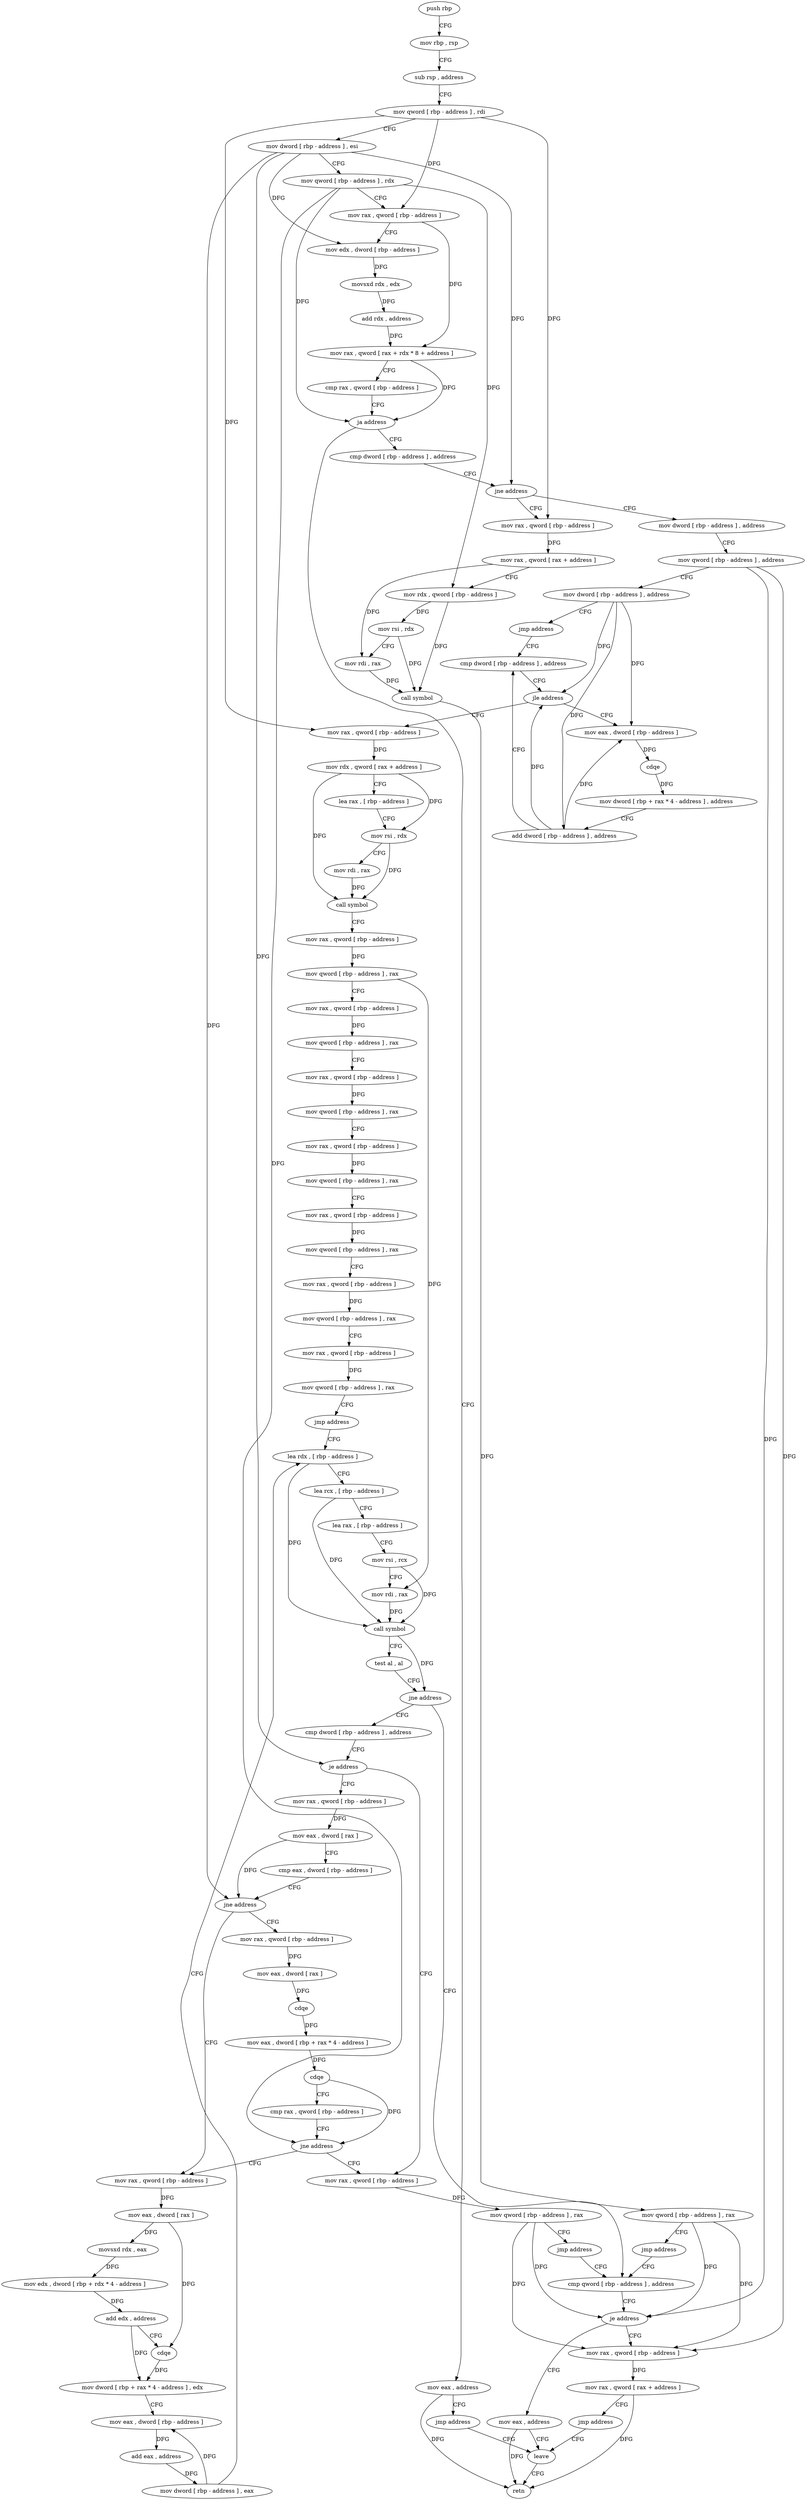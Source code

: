 digraph "func" {
"80997" [label = "push rbp" ]
"80998" [label = "mov rbp , rsp" ]
"81001" [label = "sub rsp , address" ]
"81008" [label = "mov qword [ rbp - address ] , rdi" ]
"81012" [label = "mov dword [ rbp - address ] , esi" ]
"81015" [label = "mov qword [ rbp - address ] , rdx" ]
"81022" [label = "mov rax , qword [ rbp - address ]" ]
"81026" [label = "mov edx , dword [ rbp - address ]" ]
"81029" [label = "movsxd rdx , edx" ]
"81032" [label = "add rdx , address" ]
"81036" [label = "mov rax , qword [ rax + rdx * 8 + address ]" ]
"81041" [label = "cmp rax , qword [ rbp - address ]" ]
"81048" [label = "ja address" ]
"81060" [label = "cmp dword [ rbp - address ] , address" ]
"81050" [label = "mov eax , address" ]
"81064" [label = "jne address" ]
"81104" [label = "mov dword [ rbp - address ] , address" ]
"81066" [label = "mov rax , qword [ rbp - address ]" ]
"81055" [label = "jmp address" ]
"81389" [label = "leave" ]
"81111" [label = "mov qword [ rbp - address ] , address" ]
"81119" [label = "mov dword [ rbp - address ] , address" ]
"81126" [label = "jmp address" ]
"81145" [label = "cmp dword [ rbp - address ] , address" ]
"81070" [label = "mov rax , qword [ rax + address ]" ]
"81077" [label = "mov rdx , qword [ rbp - address ]" ]
"81084" [label = "mov rsi , rdx" ]
"81087" [label = "mov rdi , rax" ]
"81090" [label = "call symbol" ]
"81095" [label = "mov qword [ rbp - address ] , rax" ]
"81099" [label = "jmp address" ]
"81367" [label = "cmp qword [ rbp - address ] , address" ]
"81390" [label = "retn" ]
"81149" [label = "jle address" ]
"81128" [label = "mov eax , dword [ rbp - address ]" ]
"81151" [label = "mov rax , qword [ rbp - address ]" ]
"81372" [label = "je address" ]
"81384" [label = "mov eax , address" ]
"81374" [label = "mov rax , qword [ rbp - address ]" ]
"81131" [label = "cdqe" ]
"81133" [label = "mov dword [ rbp + rax * 4 - address ] , address" ]
"81141" [label = "add dword [ rbp - address ] , address" ]
"81155" [label = "mov rdx , qword [ rax + address ]" ]
"81162" [label = "lea rax , [ rbp - address ]" ]
"81169" [label = "mov rsi , rdx" ]
"81172" [label = "mov rdi , rax" ]
"81175" [label = "call symbol" ]
"81180" [label = "mov rax , qword [ rbp - address ]" ]
"81187" [label = "mov qword [ rbp - address ] , rax" ]
"81191" [label = "mov rax , qword [ rbp - address ]" ]
"81198" [label = "mov qword [ rbp - address ] , rax" ]
"81202" [label = "mov rax , qword [ rbp - address ]" ]
"81209" [label = "mov qword [ rbp - address ] , rax" ]
"81213" [label = "mov rax , qword [ rbp - address ]" ]
"81220" [label = "mov qword [ rbp - address ] , rax" ]
"81224" [label = "mov rax , qword [ rbp - address ]" ]
"81231" [label = "mov qword [ rbp - address ] , rax" ]
"81235" [label = "mov rax , qword [ rbp - address ]" ]
"81242" [label = "mov qword [ rbp - address ] , rax" ]
"81246" [label = "mov rax , qword [ rbp - address ]" ]
"81253" [label = "mov qword [ rbp - address ] , rax" ]
"81257" [label = "jmp address" ]
"81340" [label = "lea rdx , [ rbp - address ]" ]
"81378" [label = "mov rax , qword [ rax + address ]" ]
"81382" [label = "jmp address" ]
"81344" [label = "lea rcx , [ rbp - address ]" ]
"81348" [label = "lea rax , [ rbp - address ]" ]
"81352" [label = "mov rsi , rcx" ]
"81355" [label = "mov rdi , rax" ]
"81358" [label = "call symbol" ]
"81363" [label = "test al , al" ]
"81365" [label = "jne address" ]
"81259" [label = "cmp dword [ rbp - address ] , address" ]
"81263" [label = "je address" ]
"81299" [label = "mov rax , qword [ rbp - address ]" ]
"81265" [label = "mov rax , qword [ rbp - address ]" ]
"81303" [label = "mov qword [ rbp - address ] , rax" ]
"81307" [label = "jmp address" ]
"81269" [label = "mov eax , dword [ rax ]" ]
"81271" [label = "cmp eax , dword [ rbp - address ]" ]
"81274" [label = "jne address" ]
"81309" [label = "mov rax , qword [ rbp - address ]" ]
"81276" [label = "mov rax , qword [ rbp - address ]" ]
"81313" [label = "mov eax , dword [ rax ]" ]
"81315" [label = "movsxd rdx , eax" ]
"81318" [label = "mov edx , dword [ rbp + rdx * 4 - address ]" ]
"81322" [label = "add edx , address" ]
"81325" [label = "cdqe" ]
"81327" [label = "mov dword [ rbp + rax * 4 - address ] , edx" ]
"81331" [label = "mov eax , dword [ rbp - address ]" ]
"81334" [label = "add eax , address" ]
"81337" [label = "mov dword [ rbp - address ] , eax" ]
"81280" [label = "mov eax , dword [ rax ]" ]
"81282" [label = "cdqe" ]
"81284" [label = "mov eax , dword [ rbp + rax * 4 - address ]" ]
"81288" [label = "cdqe" ]
"81290" [label = "cmp rax , qword [ rbp - address ]" ]
"81297" [label = "jne address" ]
"80997" -> "80998" [ label = "CFG" ]
"80998" -> "81001" [ label = "CFG" ]
"81001" -> "81008" [ label = "CFG" ]
"81008" -> "81012" [ label = "CFG" ]
"81008" -> "81022" [ label = "DFG" ]
"81008" -> "81066" [ label = "DFG" ]
"81008" -> "81151" [ label = "DFG" ]
"81012" -> "81015" [ label = "CFG" ]
"81012" -> "81026" [ label = "DFG" ]
"81012" -> "81064" [ label = "DFG" ]
"81012" -> "81263" [ label = "DFG" ]
"81012" -> "81274" [ label = "DFG" ]
"81015" -> "81022" [ label = "CFG" ]
"81015" -> "81048" [ label = "DFG" ]
"81015" -> "81077" [ label = "DFG" ]
"81015" -> "81297" [ label = "DFG" ]
"81022" -> "81026" [ label = "CFG" ]
"81022" -> "81036" [ label = "DFG" ]
"81026" -> "81029" [ label = "DFG" ]
"81029" -> "81032" [ label = "DFG" ]
"81032" -> "81036" [ label = "DFG" ]
"81036" -> "81041" [ label = "CFG" ]
"81036" -> "81048" [ label = "DFG" ]
"81041" -> "81048" [ label = "CFG" ]
"81048" -> "81060" [ label = "CFG" ]
"81048" -> "81050" [ label = "CFG" ]
"81060" -> "81064" [ label = "CFG" ]
"81050" -> "81055" [ label = "CFG" ]
"81050" -> "81390" [ label = "DFG" ]
"81064" -> "81104" [ label = "CFG" ]
"81064" -> "81066" [ label = "CFG" ]
"81104" -> "81111" [ label = "CFG" ]
"81066" -> "81070" [ label = "DFG" ]
"81055" -> "81389" [ label = "CFG" ]
"81389" -> "81390" [ label = "CFG" ]
"81111" -> "81119" [ label = "CFG" ]
"81111" -> "81372" [ label = "DFG" ]
"81111" -> "81374" [ label = "DFG" ]
"81119" -> "81126" [ label = "CFG" ]
"81119" -> "81149" [ label = "DFG" ]
"81119" -> "81128" [ label = "DFG" ]
"81119" -> "81141" [ label = "DFG" ]
"81126" -> "81145" [ label = "CFG" ]
"81145" -> "81149" [ label = "CFG" ]
"81070" -> "81077" [ label = "CFG" ]
"81070" -> "81087" [ label = "DFG" ]
"81077" -> "81084" [ label = "DFG" ]
"81077" -> "81090" [ label = "DFG" ]
"81084" -> "81087" [ label = "CFG" ]
"81084" -> "81090" [ label = "DFG" ]
"81087" -> "81090" [ label = "DFG" ]
"81090" -> "81095" [ label = "DFG" ]
"81095" -> "81099" [ label = "CFG" ]
"81095" -> "81372" [ label = "DFG" ]
"81095" -> "81374" [ label = "DFG" ]
"81099" -> "81367" [ label = "CFG" ]
"81367" -> "81372" [ label = "CFG" ]
"81149" -> "81128" [ label = "CFG" ]
"81149" -> "81151" [ label = "CFG" ]
"81128" -> "81131" [ label = "DFG" ]
"81151" -> "81155" [ label = "DFG" ]
"81372" -> "81384" [ label = "CFG" ]
"81372" -> "81374" [ label = "CFG" ]
"81384" -> "81389" [ label = "CFG" ]
"81384" -> "81390" [ label = "DFG" ]
"81374" -> "81378" [ label = "DFG" ]
"81131" -> "81133" [ label = "DFG" ]
"81133" -> "81141" [ label = "CFG" ]
"81141" -> "81145" [ label = "CFG" ]
"81141" -> "81149" [ label = "DFG" ]
"81141" -> "81128" [ label = "DFG" ]
"81155" -> "81162" [ label = "CFG" ]
"81155" -> "81169" [ label = "DFG" ]
"81155" -> "81175" [ label = "DFG" ]
"81162" -> "81169" [ label = "CFG" ]
"81169" -> "81172" [ label = "CFG" ]
"81169" -> "81175" [ label = "DFG" ]
"81172" -> "81175" [ label = "DFG" ]
"81175" -> "81180" [ label = "CFG" ]
"81180" -> "81187" [ label = "DFG" ]
"81187" -> "81191" [ label = "CFG" ]
"81187" -> "81355" [ label = "DFG" ]
"81191" -> "81198" [ label = "DFG" ]
"81198" -> "81202" [ label = "CFG" ]
"81202" -> "81209" [ label = "DFG" ]
"81209" -> "81213" [ label = "CFG" ]
"81213" -> "81220" [ label = "DFG" ]
"81220" -> "81224" [ label = "CFG" ]
"81224" -> "81231" [ label = "DFG" ]
"81231" -> "81235" [ label = "CFG" ]
"81235" -> "81242" [ label = "DFG" ]
"81242" -> "81246" [ label = "CFG" ]
"81246" -> "81253" [ label = "DFG" ]
"81253" -> "81257" [ label = "CFG" ]
"81257" -> "81340" [ label = "CFG" ]
"81340" -> "81344" [ label = "CFG" ]
"81340" -> "81358" [ label = "DFG" ]
"81378" -> "81382" [ label = "CFG" ]
"81378" -> "81390" [ label = "DFG" ]
"81382" -> "81389" [ label = "CFG" ]
"81344" -> "81348" [ label = "CFG" ]
"81344" -> "81358" [ label = "DFG" ]
"81348" -> "81352" [ label = "CFG" ]
"81352" -> "81355" [ label = "CFG" ]
"81352" -> "81358" [ label = "DFG" ]
"81355" -> "81358" [ label = "DFG" ]
"81358" -> "81363" [ label = "CFG" ]
"81358" -> "81365" [ label = "DFG" ]
"81363" -> "81365" [ label = "CFG" ]
"81365" -> "81259" [ label = "CFG" ]
"81365" -> "81367" [ label = "CFG" ]
"81259" -> "81263" [ label = "CFG" ]
"81263" -> "81299" [ label = "CFG" ]
"81263" -> "81265" [ label = "CFG" ]
"81299" -> "81303" [ label = "DFG" ]
"81265" -> "81269" [ label = "DFG" ]
"81303" -> "81307" [ label = "CFG" ]
"81303" -> "81372" [ label = "DFG" ]
"81303" -> "81374" [ label = "DFG" ]
"81307" -> "81367" [ label = "CFG" ]
"81269" -> "81271" [ label = "CFG" ]
"81269" -> "81274" [ label = "DFG" ]
"81271" -> "81274" [ label = "CFG" ]
"81274" -> "81309" [ label = "CFG" ]
"81274" -> "81276" [ label = "CFG" ]
"81309" -> "81313" [ label = "DFG" ]
"81276" -> "81280" [ label = "DFG" ]
"81313" -> "81315" [ label = "DFG" ]
"81313" -> "81325" [ label = "DFG" ]
"81315" -> "81318" [ label = "DFG" ]
"81318" -> "81322" [ label = "DFG" ]
"81322" -> "81325" [ label = "CFG" ]
"81322" -> "81327" [ label = "DFG" ]
"81325" -> "81327" [ label = "DFG" ]
"81327" -> "81331" [ label = "CFG" ]
"81331" -> "81334" [ label = "DFG" ]
"81334" -> "81337" [ label = "DFG" ]
"81337" -> "81340" [ label = "CFG" ]
"81337" -> "81331" [ label = "DFG" ]
"81280" -> "81282" [ label = "DFG" ]
"81282" -> "81284" [ label = "DFG" ]
"81284" -> "81288" [ label = "DFG" ]
"81288" -> "81290" [ label = "CFG" ]
"81288" -> "81297" [ label = "DFG" ]
"81290" -> "81297" [ label = "CFG" ]
"81297" -> "81309" [ label = "CFG" ]
"81297" -> "81299" [ label = "CFG" ]
}
